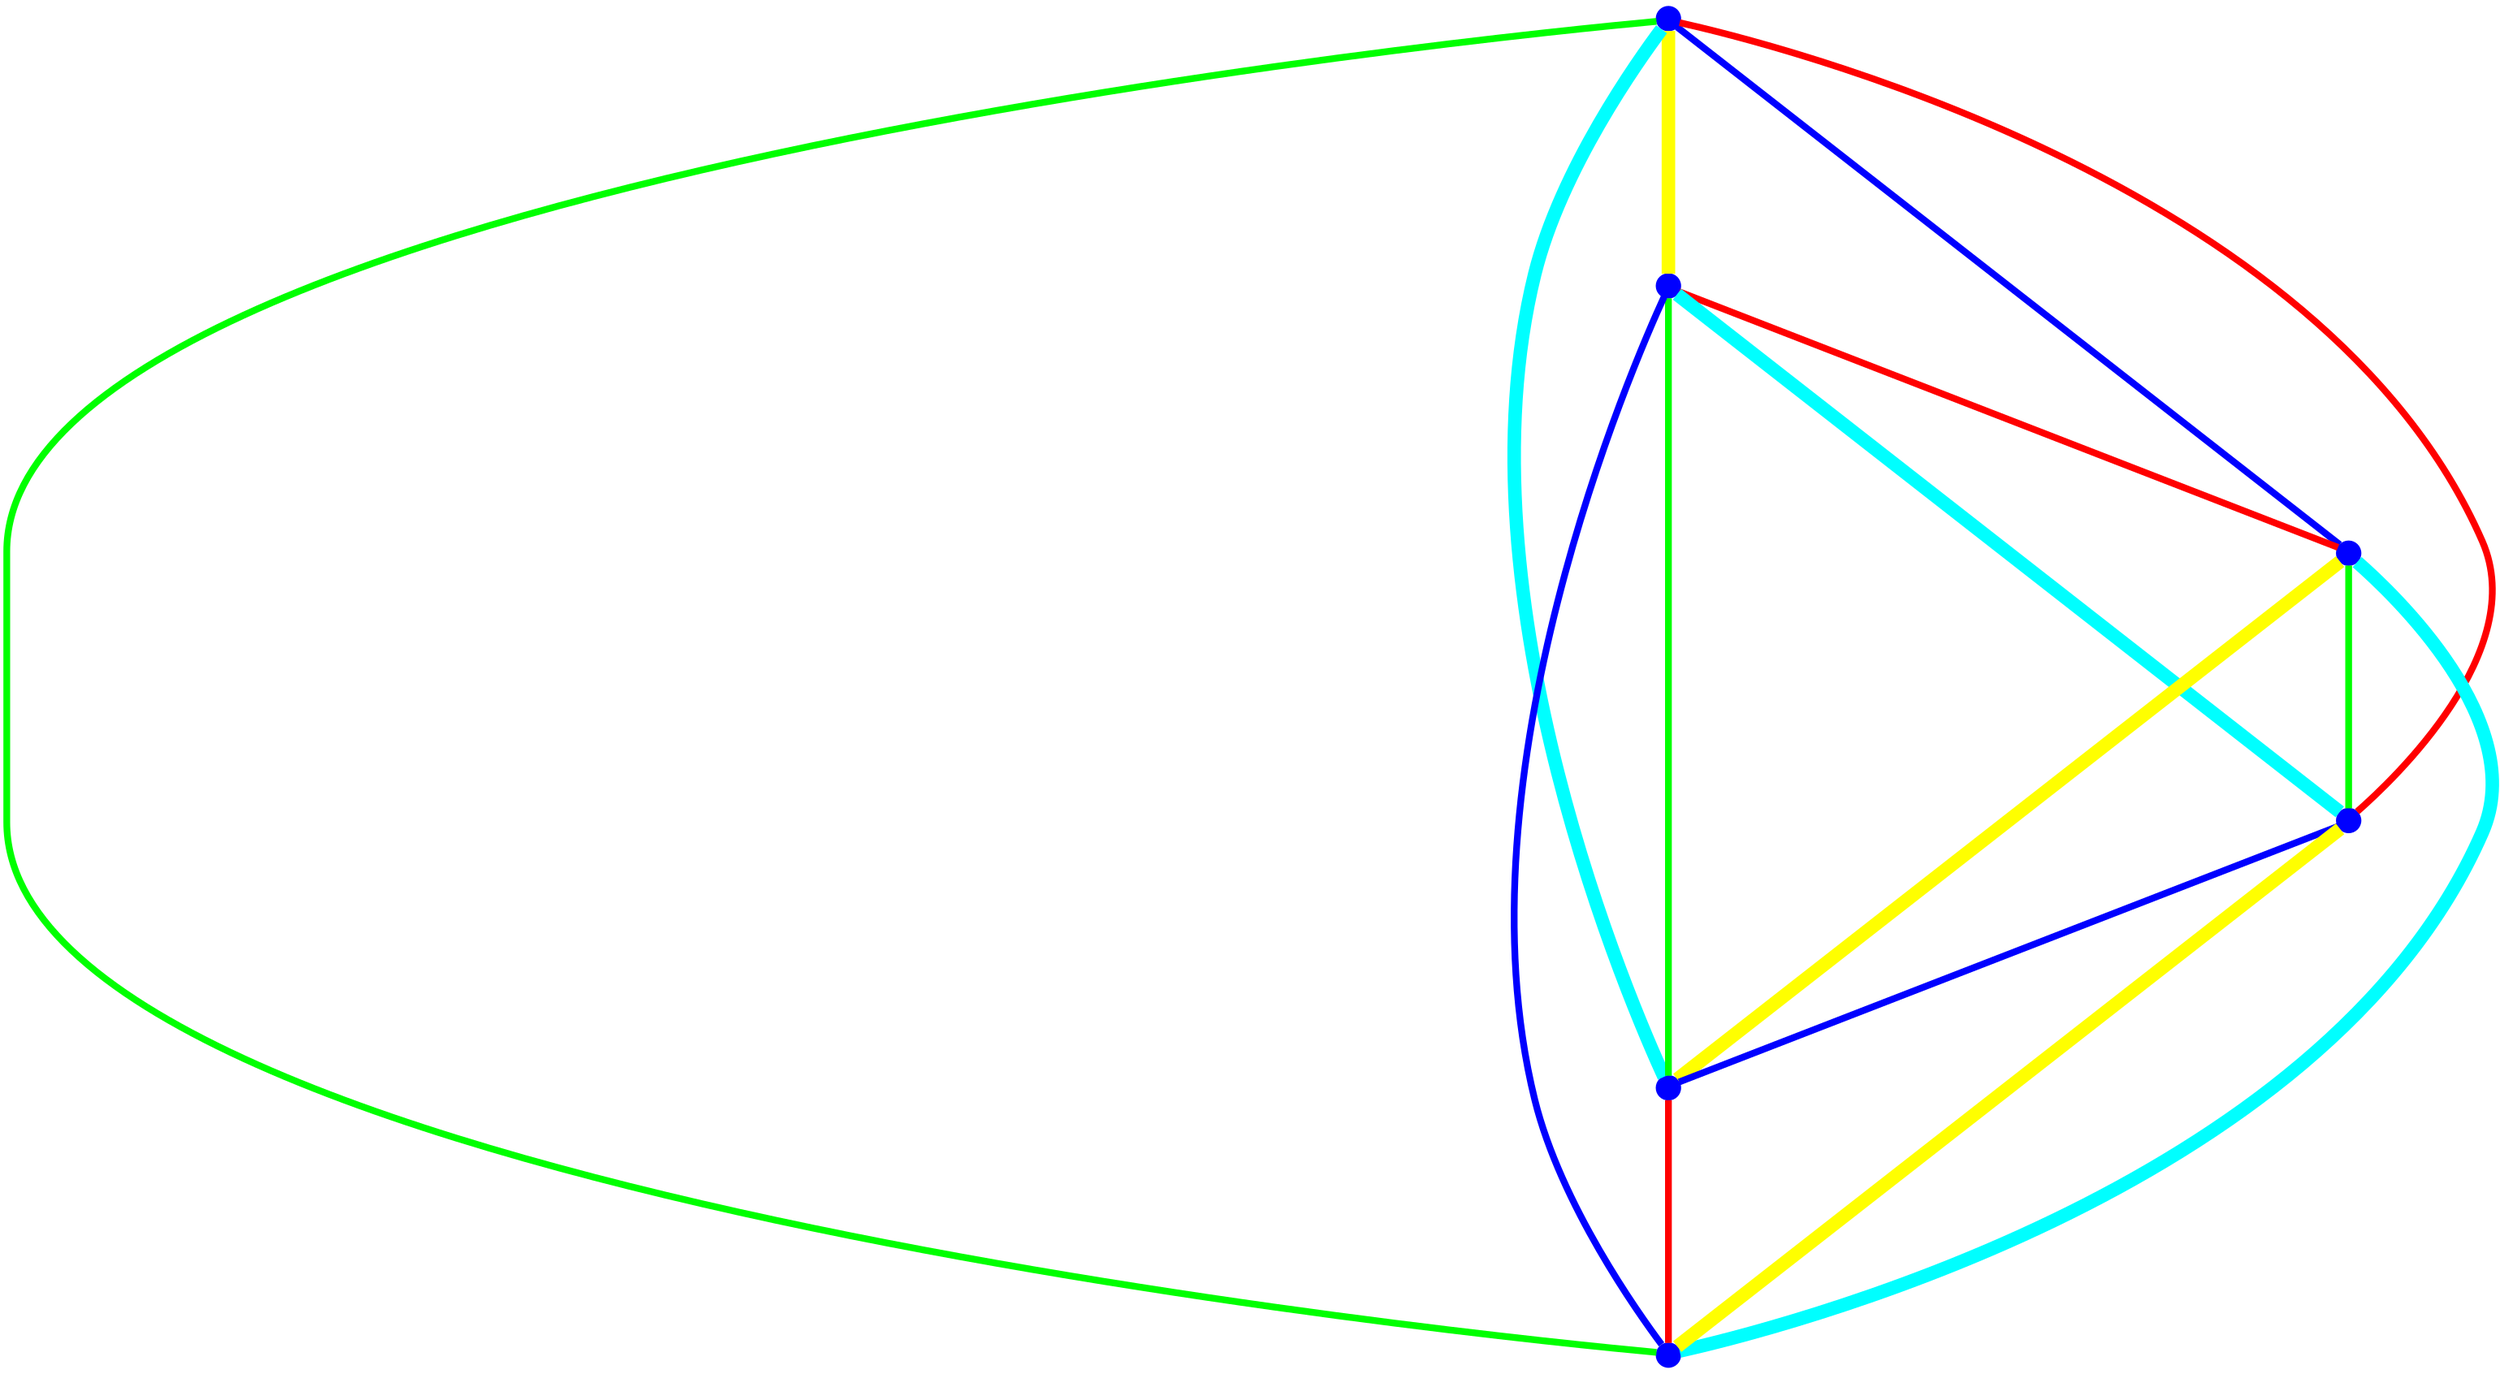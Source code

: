graph {
ranksep=2
nodesep=2
node [label="" shape=circle style=filled fixedsize=true color=blue fillcolor=blue width=0.2];
"1" -- "2" [style="solid",penwidth="8",color="yellow"];
"1" -- "3" [style="solid",penwidth="4",color="blue"];
"1" -- "4" [style="solid",penwidth="4",color="red"];
"1" -- "5" [style="solid",penwidth="8",color="cyan"];
"1" -- "6" [style="solid",penwidth="4",color="green"];
"2" -- "3" [style="solid",penwidth="4",color="red"];
"2" -- "4" [style="solid",penwidth="8",color="cyan"];
"2" -- "5" [style="solid",penwidth="4",color="green"];
"2" -- "6" [style="solid",penwidth="4",color="blue"];
"3" -- "4" [style="solid",penwidth="4",color="green"];
"3" -- "5" [style="solid",penwidth="8",color="yellow"];
"3" -- "6" [style="solid",penwidth="8",color="cyan"];
"4" -- "5" [style="solid",penwidth="4",color="blue"];
"4" -- "6" [style="solid",penwidth="8",color="yellow"];
"5" -- "6" [style="solid",penwidth="4",color="red"];
}
